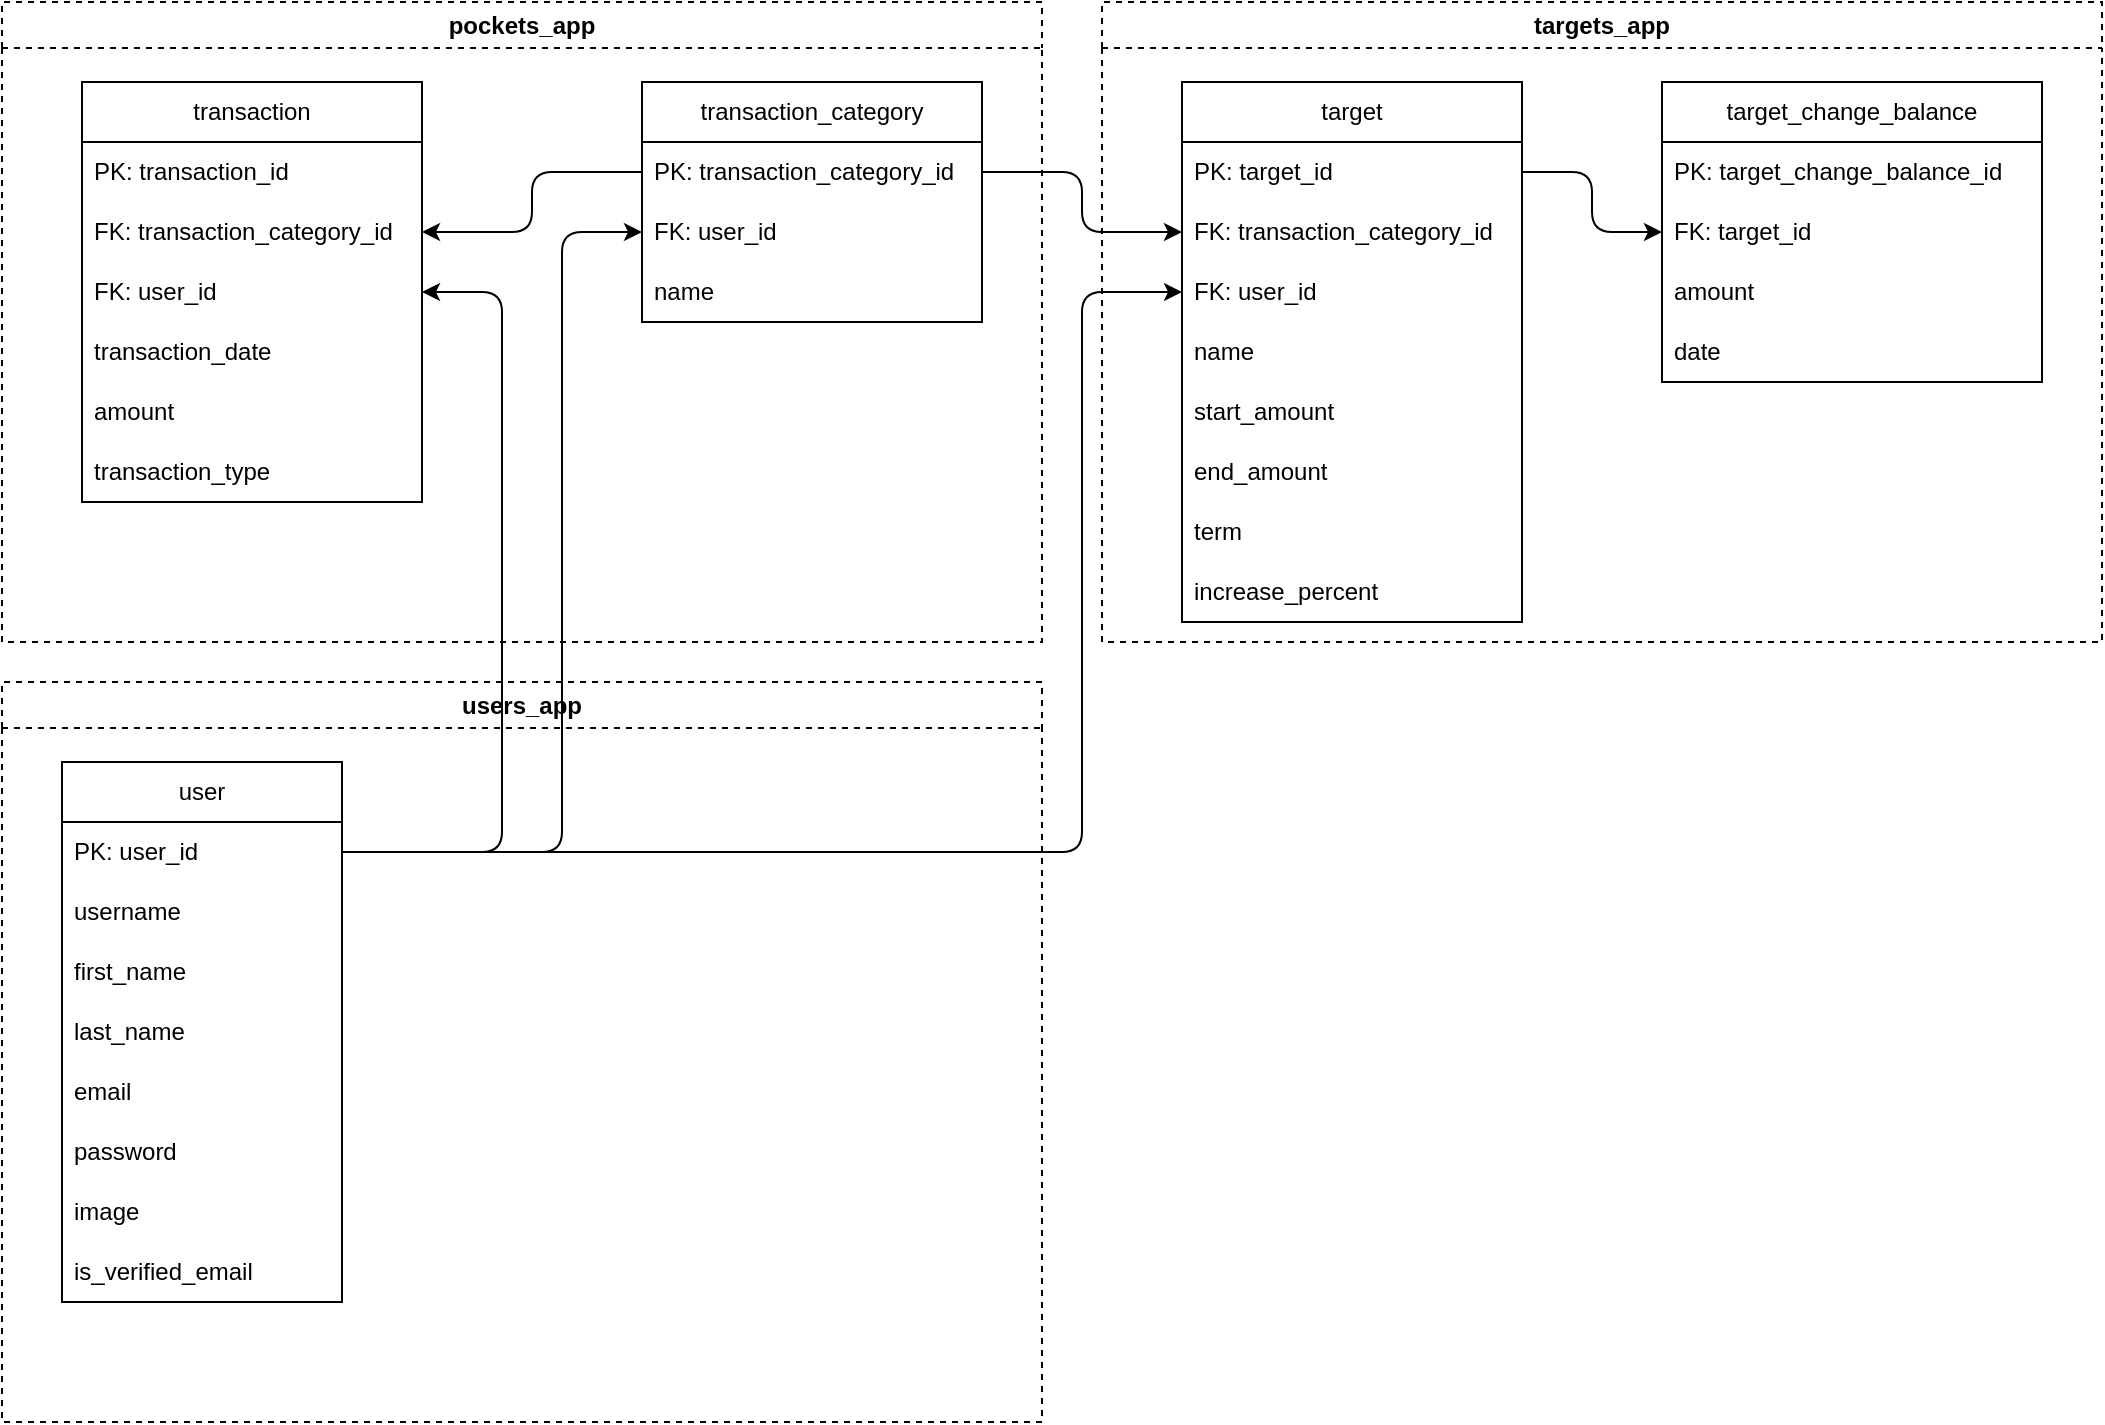 <mxfile>
    <diagram name="Page-1" id="a7904f86-f2b4-8e86-fa97-74104820619b">
        <mxGraphModel dx="965" dy="490" grid="1" gridSize="10" guides="1" tooltips="1" connect="1" arrows="1" fold="1" page="1" pageScale="1" pageWidth="1100" pageHeight="850" background="none" math="0" shadow="0">
            <root>
                <mxCell id="0"/>
                <mxCell id="1" parent="0"/>
                <mxCell id="36" value="users_app" style="swimlane;whiteSpace=wrap;html=1;dashed=1;" parent="1" vertex="1">
                    <mxGeometry x="40" y="380" width="520" height="370" as="geometry"/>
                </mxCell>
                <mxCell id="16" value="user" style="swimlane;fontStyle=0;childLayout=stackLayout;horizontal=1;startSize=30;horizontalStack=0;resizeParent=1;resizeParentMax=0;resizeLast=0;collapsible=1;marginBottom=0;whiteSpace=wrap;html=1;" parent="36" vertex="1">
                    <mxGeometry x="30" y="40" width="140" height="270" as="geometry"/>
                </mxCell>
                <mxCell id="17" value="PK: user_id" style="text;strokeColor=none;fillColor=none;align=left;verticalAlign=middle;spacingLeft=4;spacingRight=4;overflow=hidden;points=[[0,0.5],[1,0.5]];portConstraint=eastwest;rotatable=0;whiteSpace=wrap;html=1;" parent="16" vertex="1">
                    <mxGeometry y="30" width="140" height="30" as="geometry"/>
                </mxCell>
                <mxCell id="18" value="username" style="text;strokeColor=none;fillColor=none;align=left;verticalAlign=middle;spacingLeft=4;spacingRight=4;overflow=hidden;points=[[0,0.5],[1,0.5]];portConstraint=eastwest;rotatable=0;whiteSpace=wrap;html=1;" parent="16" vertex="1">
                    <mxGeometry y="60" width="140" height="30" as="geometry"/>
                </mxCell>
                <mxCell id="19" value="first_name" style="text;strokeColor=none;fillColor=none;align=left;verticalAlign=middle;spacingLeft=4;spacingRight=4;overflow=hidden;points=[[0,0.5],[1,0.5]];portConstraint=eastwest;rotatable=0;whiteSpace=wrap;html=1;" parent="16" vertex="1">
                    <mxGeometry y="90" width="140" height="30" as="geometry"/>
                </mxCell>
                <mxCell id="20" value="last_name" style="text;strokeColor=none;fillColor=none;align=left;verticalAlign=middle;spacingLeft=4;spacingRight=4;overflow=hidden;points=[[0,0.5],[1,0.5]];portConstraint=eastwest;rotatable=0;whiteSpace=wrap;html=1;" parent="16" vertex="1">
                    <mxGeometry y="120" width="140" height="30" as="geometry"/>
                </mxCell>
                <mxCell id="21" value="email" style="text;strokeColor=none;fillColor=none;align=left;verticalAlign=middle;spacingLeft=4;spacingRight=4;overflow=hidden;points=[[0,0.5],[1,0.5]];portConstraint=eastwest;rotatable=0;whiteSpace=wrap;html=1;" parent="16" vertex="1">
                    <mxGeometry y="150" width="140" height="30" as="geometry"/>
                </mxCell>
                <mxCell id="22" value="password" style="text;strokeColor=none;fillColor=none;align=left;verticalAlign=middle;spacingLeft=4;spacingRight=4;overflow=hidden;points=[[0,0.5],[1,0.5]];portConstraint=eastwest;rotatable=0;whiteSpace=wrap;html=1;" parent="16" vertex="1">
                    <mxGeometry y="180" width="140" height="30" as="geometry"/>
                </mxCell>
                <mxCell id="23" value="image" style="text;strokeColor=none;fillColor=none;align=left;verticalAlign=middle;spacingLeft=4;spacingRight=4;overflow=hidden;points=[[0,0.5],[1,0.5]];portConstraint=eastwest;rotatable=0;whiteSpace=wrap;html=1;" parent="16" vertex="1">
                    <mxGeometry y="210" width="140" height="30" as="geometry"/>
                </mxCell>
                <mxCell id="45" value="&lt;div style=&quot;line-height: 19px;&quot;&gt;is_verified_email&lt;/div&gt;" style="text;strokeColor=none;fillColor=none;align=left;verticalAlign=middle;spacingLeft=4;spacingRight=4;overflow=hidden;points=[[0,0.5],[1,0.5]];portConstraint=eastwest;rotatable=0;whiteSpace=wrap;html=1;" parent="16" vertex="1">
                    <mxGeometry y="240" width="140" height="30" as="geometry"/>
                </mxCell>
                <mxCell id="35" value="pockets_app" style="swimlane;whiteSpace=wrap;html=1;dashed=1;" parent="1" vertex="1">
                    <mxGeometry x="40" y="40" width="520" height="320" as="geometry"/>
                </mxCell>
                <mxCell id="tMKFqVctg4K7lp6MgbLE-1" value="transaction" style="swimlane;fontStyle=0;childLayout=stackLayout;horizontal=1;startSize=30;horizontalStack=0;resizeParent=1;resizeParentMax=0;resizeLast=0;collapsible=1;marginBottom=0;whiteSpace=wrap;html=1;" parent="35" vertex="1">
                    <mxGeometry x="40" y="40" width="170" height="210" as="geometry"/>
                </mxCell>
                <mxCell id="tMKFqVctg4K7lp6MgbLE-2" value="PK: transaction_id" style="text;strokeColor=none;fillColor=none;align=left;verticalAlign=middle;spacingLeft=4;spacingRight=4;overflow=hidden;points=[[0,0.5],[1,0.5]];portConstraint=eastwest;rotatable=0;whiteSpace=wrap;html=1;" parent="tMKFqVctg4K7lp6MgbLE-1" vertex="1">
                    <mxGeometry y="30" width="170" height="30" as="geometry"/>
                </mxCell>
                <mxCell id="tMKFqVctg4K7lp6MgbLE-3" value="FK: transaction_category_id" style="text;strokeColor=none;fillColor=none;align=left;verticalAlign=middle;spacingLeft=4;spacingRight=4;overflow=hidden;points=[[0,0.5],[1,0.5]];portConstraint=eastwest;rotatable=0;whiteSpace=wrap;html=1;" parent="tMKFqVctg4K7lp6MgbLE-1" vertex="1">
                    <mxGeometry y="60" width="170" height="30" as="geometry"/>
                </mxCell>
                <mxCell id="tMKFqVctg4K7lp6MgbLE-4" value="FK: user_id" style="text;strokeColor=none;fillColor=none;align=left;verticalAlign=middle;spacingLeft=4;spacingRight=4;overflow=hidden;points=[[0,0.5],[1,0.5]];portConstraint=eastwest;rotatable=0;whiteSpace=wrap;html=1;" parent="tMKFqVctg4K7lp6MgbLE-1" vertex="1">
                    <mxGeometry y="90" width="170" height="30" as="geometry"/>
                </mxCell>
                <mxCell id="tMKFqVctg4K7lp6MgbLE-13" value="transaction_date" style="text;strokeColor=none;fillColor=none;align=left;verticalAlign=middle;spacingLeft=4;spacingRight=4;overflow=hidden;points=[[0,0.5],[1,0.5]];portConstraint=eastwest;rotatable=0;whiteSpace=wrap;html=1;" parent="tMKFqVctg4K7lp6MgbLE-1" vertex="1">
                    <mxGeometry y="120" width="170" height="30" as="geometry"/>
                </mxCell>
                <mxCell id="tMKFqVctg4K7lp6MgbLE-14" value="amount" style="text;strokeColor=none;fillColor=none;align=left;verticalAlign=middle;spacingLeft=4;spacingRight=4;overflow=hidden;points=[[0,0.5],[1,0.5]];portConstraint=eastwest;rotatable=0;whiteSpace=wrap;html=1;" parent="tMKFqVctg4K7lp6MgbLE-1" vertex="1">
                    <mxGeometry y="150" width="170" height="30" as="geometry"/>
                </mxCell>
                <mxCell id="80" value="transaction_type" style="text;strokeColor=none;fillColor=none;align=left;verticalAlign=middle;spacingLeft=4;spacingRight=4;overflow=hidden;points=[[0,0.5],[1,0.5]];portConstraint=eastwest;rotatable=0;whiteSpace=wrap;html=1;" parent="tMKFqVctg4K7lp6MgbLE-1" vertex="1">
                    <mxGeometry y="180" width="170" height="30" as="geometry"/>
                </mxCell>
                <mxCell id="tMKFqVctg4K7lp6MgbLE-9" value="transaction_category" style="swimlane;fontStyle=0;childLayout=stackLayout;horizontal=1;startSize=30;horizontalStack=0;resizeParent=1;resizeParentMax=0;resizeLast=0;collapsible=1;marginBottom=0;whiteSpace=wrap;html=1;" parent="1" vertex="1">
                    <mxGeometry x="360" y="80" width="170" height="120" as="geometry"/>
                </mxCell>
                <mxCell id="tMKFqVctg4K7lp6MgbLE-25" value="PK: transaction_category_id" style="text;strokeColor=none;fillColor=none;align=left;verticalAlign=middle;spacingLeft=4;spacingRight=4;overflow=hidden;points=[[0,0.5],[1,0.5]];portConstraint=eastwest;rotatable=0;whiteSpace=wrap;html=1;" parent="tMKFqVctg4K7lp6MgbLE-9" vertex="1">
                    <mxGeometry y="30" width="170" height="30" as="geometry"/>
                </mxCell>
                <mxCell id="tMKFqVctg4K7lp6MgbLE-10" value="FK: user_id" style="text;strokeColor=none;fillColor=none;align=left;verticalAlign=middle;spacingLeft=4;spacingRight=4;overflow=hidden;points=[[0,0.5],[1,0.5]];portConstraint=eastwest;rotatable=0;whiteSpace=wrap;html=1;" parent="tMKFqVctg4K7lp6MgbLE-9" vertex="1">
                    <mxGeometry y="60" width="170" height="30" as="geometry"/>
                </mxCell>
                <mxCell id="tMKFqVctg4K7lp6MgbLE-11" value="name" style="text;strokeColor=none;fillColor=none;align=left;verticalAlign=middle;spacingLeft=4;spacingRight=4;overflow=hidden;points=[[0,0.5],[1,0.5]];portConstraint=eastwest;rotatable=0;whiteSpace=wrap;html=1;" parent="tMKFqVctg4K7lp6MgbLE-9" vertex="1">
                    <mxGeometry y="90" width="170" height="30" as="geometry"/>
                </mxCell>
                <mxCell id="77" style="edgeStyle=orthogonalEdgeStyle;html=1;exitX=1;exitY=0.5;exitDx=0;exitDy=0;entryX=0;entryY=0.5;entryDx=0;entryDy=0;" parent="1" source="17" target="tMKFqVctg4K7lp6MgbLE-10" edge="1">
                    <mxGeometry relative="1" as="geometry">
                        <Array as="points">
                            <mxPoint x="320" y="465"/>
                            <mxPoint x="320" y="155"/>
                        </Array>
                    </mxGeometry>
                </mxCell>
                <mxCell id="78" style="edgeStyle=orthogonalEdgeStyle;html=1;exitX=1;exitY=0.5;exitDx=0;exitDy=0;entryX=1;entryY=0.5;entryDx=0;entryDy=0;" parent="1" source="17" target="tMKFqVctg4K7lp6MgbLE-4" edge="1">
                    <mxGeometry relative="1" as="geometry">
                        <Array as="points">
                            <mxPoint x="290" y="465"/>
                            <mxPoint x="290" y="185"/>
                        </Array>
                    </mxGeometry>
                </mxCell>
                <mxCell id="79" style="edgeStyle=orthogonalEdgeStyle;html=1;exitX=0;exitY=0.5;exitDx=0;exitDy=0;entryX=1;entryY=0.5;entryDx=0;entryDy=0;" parent="1" source="tMKFqVctg4K7lp6MgbLE-25" target="tMKFqVctg4K7lp6MgbLE-3" edge="1">
                    <mxGeometry relative="1" as="geometry"/>
                </mxCell>
                <mxCell id="81" value="targets_app" style="swimlane;whiteSpace=wrap;html=1;dashed=1;" parent="1" vertex="1">
                    <mxGeometry x="590" y="40" width="500" height="320" as="geometry"/>
                </mxCell>
                <mxCell id="82" value="target" style="swimlane;fontStyle=0;childLayout=stackLayout;horizontal=1;startSize=30;horizontalStack=0;resizeParent=1;resizeParentMax=0;resizeLast=0;collapsible=1;marginBottom=0;whiteSpace=wrap;html=1;" parent="81" vertex="1">
                    <mxGeometry x="40" y="40" width="170" height="270" as="geometry"/>
                </mxCell>
                <mxCell id="83" value="PK: target_id" style="text;strokeColor=none;fillColor=none;align=left;verticalAlign=middle;spacingLeft=4;spacingRight=4;overflow=hidden;points=[[0,0.5],[1,0.5]];portConstraint=eastwest;rotatable=0;whiteSpace=wrap;html=1;" parent="82" vertex="1">
                    <mxGeometry y="30" width="170" height="30" as="geometry"/>
                </mxCell>
                <mxCell id="84" value="FK: transaction_category_id" style="text;strokeColor=none;fillColor=none;align=left;verticalAlign=middle;spacingLeft=4;spacingRight=4;overflow=hidden;points=[[0,0.5],[1,0.5]];portConstraint=eastwest;rotatable=0;whiteSpace=wrap;html=1;" parent="82" vertex="1">
                    <mxGeometry y="60" width="170" height="30" as="geometry"/>
                </mxCell>
                <mxCell id="85" value="FK: user_id" style="text;strokeColor=none;fillColor=none;align=left;verticalAlign=middle;spacingLeft=4;spacingRight=4;overflow=hidden;points=[[0,0.5],[1,0.5]];portConstraint=eastwest;rotatable=0;whiteSpace=wrap;html=1;" parent="82" vertex="1">
                    <mxGeometry y="90" width="170" height="30" as="geometry"/>
                </mxCell>
                <mxCell id="86" value="name" style="text;strokeColor=none;fillColor=none;align=left;verticalAlign=middle;spacingLeft=4;spacingRight=4;overflow=hidden;points=[[0,0.5],[1,0.5]];portConstraint=eastwest;rotatable=0;whiteSpace=wrap;html=1;" parent="82" vertex="1">
                    <mxGeometry y="120" width="170" height="30" as="geometry"/>
                </mxCell>
                <mxCell id="87" value="start_amount" style="text;strokeColor=none;fillColor=none;align=left;verticalAlign=middle;spacingLeft=4;spacingRight=4;overflow=hidden;points=[[0,0.5],[1,0.5]];portConstraint=eastwest;rotatable=0;whiteSpace=wrap;html=1;" parent="82" vertex="1">
                    <mxGeometry y="150" width="170" height="30" as="geometry"/>
                </mxCell>
                <mxCell id="88" value="end_amount" style="text;strokeColor=none;fillColor=none;align=left;verticalAlign=middle;spacingLeft=4;spacingRight=4;overflow=hidden;points=[[0,0.5],[1,0.5]];portConstraint=eastwest;rotatable=0;whiteSpace=wrap;html=1;" parent="82" vertex="1">
                    <mxGeometry y="180" width="170" height="30" as="geometry"/>
                </mxCell>
                <mxCell id="90" value="term" style="text;strokeColor=none;fillColor=none;align=left;verticalAlign=middle;spacingLeft=4;spacingRight=4;overflow=hidden;points=[[0,0.5],[1,0.5]];portConstraint=eastwest;rotatable=0;whiteSpace=wrap;html=1;" parent="82" vertex="1">
                    <mxGeometry y="210" width="170" height="30" as="geometry"/>
                </mxCell>
                <mxCell id="91" value="increase_percent" style="text;strokeColor=none;fillColor=none;align=left;verticalAlign=middle;spacingLeft=4;spacingRight=4;overflow=hidden;points=[[0,0.5],[1,0.5]];portConstraint=eastwest;rotatable=0;whiteSpace=wrap;html=1;" parent="82" vertex="1">
                    <mxGeometry y="240" width="170" height="30" as="geometry"/>
                </mxCell>
                <mxCell id="96" value="target_change_balance" style="swimlane;fontStyle=0;childLayout=stackLayout;horizontal=1;startSize=30;horizontalStack=0;resizeParent=1;resizeParentMax=0;resizeLast=0;collapsible=1;marginBottom=0;whiteSpace=wrap;html=1;" vertex="1" parent="81">
                    <mxGeometry x="280" y="40" width="190" height="150" as="geometry"/>
                </mxCell>
                <mxCell id="97" value="PK:&lt;span style=&quot;text-align: center;&quot;&gt;&amp;nbsp;target_change_balance&lt;/span&gt;_id" style="text;strokeColor=none;fillColor=none;align=left;verticalAlign=middle;spacingLeft=4;spacingRight=4;overflow=hidden;points=[[0,0.5],[1,0.5]];portConstraint=eastwest;rotatable=0;whiteSpace=wrap;html=1;" vertex="1" parent="96">
                    <mxGeometry y="30" width="190" height="30" as="geometry"/>
                </mxCell>
                <mxCell id="98" value="FK: target_id" style="text;strokeColor=none;fillColor=none;align=left;verticalAlign=middle;spacingLeft=4;spacingRight=4;overflow=hidden;points=[[0,0.5],[1,0.5]];portConstraint=eastwest;rotatable=0;whiteSpace=wrap;html=1;" vertex="1" parent="96">
                    <mxGeometry y="60" width="190" height="30" as="geometry"/>
                </mxCell>
                <mxCell id="101" value="amount" style="text;strokeColor=none;fillColor=none;align=left;verticalAlign=middle;spacingLeft=4;spacingRight=4;overflow=hidden;points=[[0,0.5],[1,0.5]];portConstraint=eastwest;rotatable=0;whiteSpace=wrap;html=1;" vertex="1" parent="96">
                    <mxGeometry y="90" width="190" height="30" as="geometry"/>
                </mxCell>
                <mxCell id="108" value="date" style="text;strokeColor=none;fillColor=none;align=left;verticalAlign=middle;spacingLeft=4;spacingRight=4;overflow=hidden;points=[[0,0.5],[1,0.5]];portConstraint=eastwest;rotatable=0;whiteSpace=wrap;html=1;" vertex="1" parent="96">
                    <mxGeometry y="120" width="190" height="30" as="geometry"/>
                </mxCell>
                <mxCell id="106" style="edgeStyle=orthogonalEdgeStyle;html=1;exitX=1;exitY=0.5;exitDx=0;exitDy=0;entryX=0;entryY=0.5;entryDx=0;entryDy=0;" edge="1" parent="81" source="83" target="98">
                    <mxGeometry relative="1" as="geometry"/>
                </mxCell>
                <mxCell id="93" style="edgeStyle=orthogonalEdgeStyle;html=1;exitX=1;exitY=0.5;exitDx=0;exitDy=0;entryX=0;entryY=0.5;entryDx=0;entryDy=0;" parent="1" source="17" target="85" edge="1">
                    <mxGeometry relative="1" as="geometry">
                        <Array as="points">
                            <mxPoint x="580" y="465"/>
                            <mxPoint x="580" y="185"/>
                        </Array>
                    </mxGeometry>
                </mxCell>
                <mxCell id="94" style="edgeStyle=orthogonalEdgeStyle;html=1;exitX=1;exitY=0.5;exitDx=0;exitDy=0;entryX=0;entryY=0.5;entryDx=0;entryDy=0;" parent="1" source="tMKFqVctg4K7lp6MgbLE-25" target="84" edge="1">
                    <mxGeometry relative="1" as="geometry"/>
                </mxCell>
            </root>
        </mxGraphModel>
    </diagram>
</mxfile>
